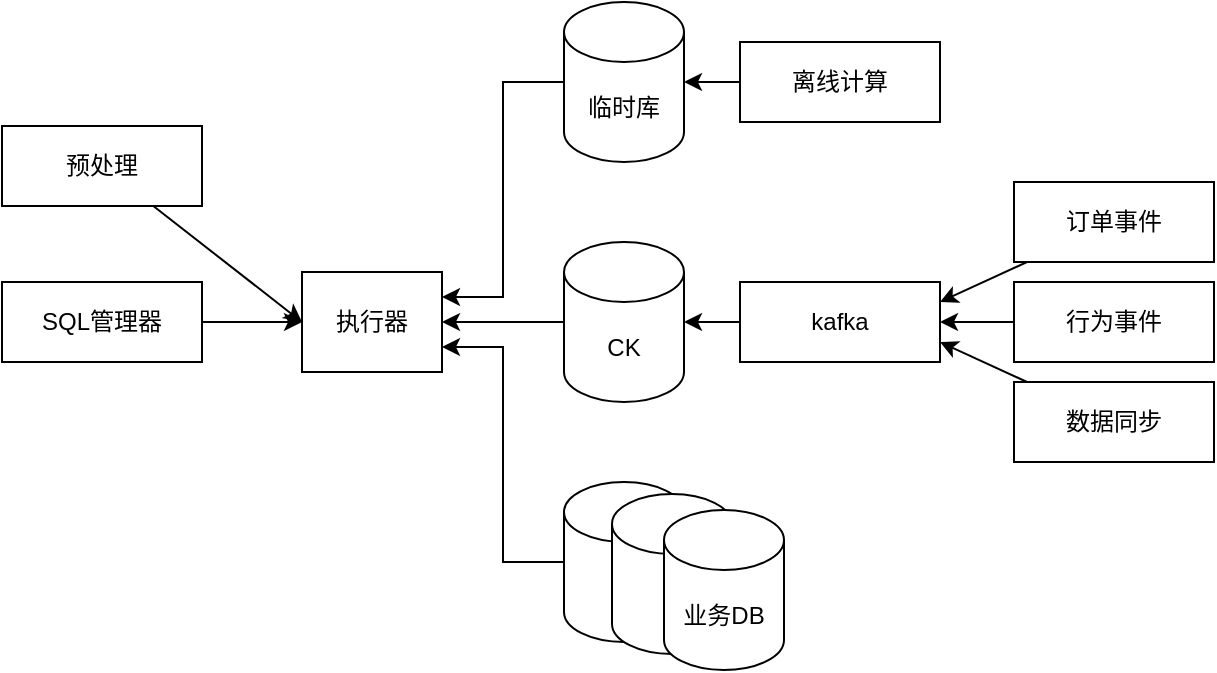 <mxfile version="17.2.4" type="github">
  <diagram id="J9gbOuOgg6OHcFbdHNDi" name="第 1 页">
    <mxGraphModel dx="946" dy="569" grid="0" gridSize="10" guides="1" tooltips="1" connect="1" arrows="1" fold="1" page="0" pageScale="1" pageWidth="827" pageHeight="1169" math="0" shadow="0">
      <root>
        <mxCell id="0" />
        <mxCell id="1" parent="0" />
        <mxCell id="0Ci0Uz99gbHuSnvOUkY4-22" style="edgeStyle=orthogonalEdgeStyle;rounded=0;orthogonalLoop=1;jettySize=auto;html=1;entryX=1;entryY=0.75;entryDx=0;entryDy=0;" edge="1" parent="1" source="0Ci0Uz99gbHuSnvOUkY4-1" target="0Ci0Uz99gbHuSnvOUkY4-19">
          <mxGeometry relative="1" as="geometry" />
        </mxCell>
        <mxCell id="0Ci0Uz99gbHuSnvOUkY4-1" value="" style="shape=cylinder3;whiteSpace=wrap;html=1;boundedLbl=1;backgroundOutline=1;size=15;" vertex="1" parent="1">
          <mxGeometry x="411" y="280" width="60" height="80" as="geometry" />
        </mxCell>
        <mxCell id="0Ci0Uz99gbHuSnvOUkY4-2" value="" style="shape=cylinder3;whiteSpace=wrap;html=1;boundedLbl=1;backgroundOutline=1;size=15;" vertex="1" parent="1">
          <mxGeometry x="435" y="286" width="60" height="80" as="geometry" />
        </mxCell>
        <mxCell id="0Ci0Uz99gbHuSnvOUkY4-3" value="业务DB" style="shape=cylinder3;whiteSpace=wrap;html=1;boundedLbl=1;backgroundOutline=1;size=15;" vertex="1" parent="1">
          <mxGeometry x="461" y="294" width="60" height="80" as="geometry" />
        </mxCell>
        <mxCell id="0Ci0Uz99gbHuSnvOUkY4-20" style="edgeStyle=orthogonalEdgeStyle;rounded=0;orthogonalLoop=1;jettySize=auto;html=1;entryX=1;entryY=0.5;entryDx=0;entryDy=0;" edge="1" parent="1" source="0Ci0Uz99gbHuSnvOUkY4-4" target="0Ci0Uz99gbHuSnvOUkY4-19">
          <mxGeometry relative="1" as="geometry" />
        </mxCell>
        <mxCell id="0Ci0Uz99gbHuSnvOUkY4-4" value="CK" style="shape=cylinder3;whiteSpace=wrap;html=1;boundedLbl=1;backgroundOutline=1;size=15;" vertex="1" parent="1">
          <mxGeometry x="411" y="160" width="60" height="80" as="geometry" />
        </mxCell>
        <mxCell id="0Ci0Uz99gbHuSnvOUkY4-21" style="edgeStyle=orthogonalEdgeStyle;rounded=0;orthogonalLoop=1;jettySize=auto;html=1;entryX=1;entryY=0.25;entryDx=0;entryDy=0;" edge="1" parent="1" source="0Ci0Uz99gbHuSnvOUkY4-5" target="0Ci0Uz99gbHuSnvOUkY4-19">
          <mxGeometry relative="1" as="geometry" />
        </mxCell>
        <mxCell id="0Ci0Uz99gbHuSnvOUkY4-5" value="临时库" style="shape=cylinder3;whiteSpace=wrap;html=1;boundedLbl=1;backgroundOutline=1;size=15;" vertex="1" parent="1">
          <mxGeometry x="411" y="40" width="60" height="80" as="geometry" />
        </mxCell>
        <mxCell id="0Ci0Uz99gbHuSnvOUkY4-7" style="edgeStyle=orthogonalEdgeStyle;rounded=0;orthogonalLoop=1;jettySize=auto;html=1;entryX=1;entryY=0.5;entryDx=0;entryDy=0;entryPerimeter=0;exitX=0;exitY=0.5;exitDx=0;exitDy=0;" edge="1" parent="1" source="0Ci0Uz99gbHuSnvOUkY4-10" target="0Ci0Uz99gbHuSnvOUkY4-5">
          <mxGeometry relative="1" as="geometry">
            <mxPoint x="540" y="80" as="sourcePoint" />
          </mxGeometry>
        </mxCell>
        <mxCell id="0Ci0Uz99gbHuSnvOUkY4-9" style="edgeStyle=orthogonalEdgeStyle;rounded=0;orthogonalLoop=1;jettySize=auto;html=1;entryX=1;entryY=0.5;entryDx=0;entryDy=0;entryPerimeter=0;" edge="1" parent="1" source="0Ci0Uz99gbHuSnvOUkY4-8" target="0Ci0Uz99gbHuSnvOUkY4-4">
          <mxGeometry relative="1" as="geometry" />
        </mxCell>
        <mxCell id="0Ci0Uz99gbHuSnvOUkY4-8" value="kafka" style="rounded=0;whiteSpace=wrap;html=1;" vertex="1" parent="1">
          <mxGeometry x="499" y="180" width="100" height="40" as="geometry" />
        </mxCell>
        <mxCell id="0Ci0Uz99gbHuSnvOUkY4-10" value="离线计算" style="rounded=0;whiteSpace=wrap;html=1;" vertex="1" parent="1">
          <mxGeometry x="499" y="60" width="100" height="40" as="geometry" />
        </mxCell>
        <mxCell id="0Ci0Uz99gbHuSnvOUkY4-14" style="rounded=0;orthogonalLoop=1;jettySize=auto;html=1;entryX=1;entryY=0.25;entryDx=0;entryDy=0;" edge="1" parent="1" source="0Ci0Uz99gbHuSnvOUkY4-13" target="0Ci0Uz99gbHuSnvOUkY4-8">
          <mxGeometry relative="1" as="geometry" />
        </mxCell>
        <mxCell id="0Ci0Uz99gbHuSnvOUkY4-13" value="订单事件" style="rounded=0;whiteSpace=wrap;html=1;" vertex="1" parent="1">
          <mxGeometry x="636" y="130" width="100" height="40" as="geometry" />
        </mxCell>
        <mxCell id="0Ci0Uz99gbHuSnvOUkY4-16" style="edgeStyle=orthogonalEdgeStyle;rounded=0;orthogonalLoop=1;jettySize=auto;html=1;entryX=1;entryY=0.5;entryDx=0;entryDy=0;" edge="1" parent="1" source="0Ci0Uz99gbHuSnvOUkY4-15" target="0Ci0Uz99gbHuSnvOUkY4-8">
          <mxGeometry relative="1" as="geometry" />
        </mxCell>
        <mxCell id="0Ci0Uz99gbHuSnvOUkY4-15" value="行为事件" style="rounded=0;whiteSpace=wrap;html=1;" vertex="1" parent="1">
          <mxGeometry x="636" y="180" width="100" height="40" as="geometry" />
        </mxCell>
        <mxCell id="0Ci0Uz99gbHuSnvOUkY4-18" style="rounded=0;orthogonalLoop=1;jettySize=auto;html=1;entryX=1;entryY=0.75;entryDx=0;entryDy=0;" edge="1" parent="1" source="0Ci0Uz99gbHuSnvOUkY4-17" target="0Ci0Uz99gbHuSnvOUkY4-8">
          <mxGeometry relative="1" as="geometry" />
        </mxCell>
        <mxCell id="0Ci0Uz99gbHuSnvOUkY4-17" value="数据同步" style="rounded=0;whiteSpace=wrap;html=1;" vertex="1" parent="1">
          <mxGeometry x="636" y="230" width="100" height="40" as="geometry" />
        </mxCell>
        <mxCell id="0Ci0Uz99gbHuSnvOUkY4-19" value="执行器" style="rounded=0;whiteSpace=wrap;html=1;" vertex="1" parent="1">
          <mxGeometry x="280" y="175" width="70" height="50" as="geometry" />
        </mxCell>
        <mxCell id="0Ci0Uz99gbHuSnvOUkY4-30" style="edgeStyle=none;rounded=0;orthogonalLoop=1;jettySize=auto;html=1;entryX=0;entryY=0.5;entryDx=0;entryDy=0;" edge="1" parent="1" source="0Ci0Uz99gbHuSnvOUkY4-26" target="0Ci0Uz99gbHuSnvOUkY4-19">
          <mxGeometry relative="1" as="geometry" />
        </mxCell>
        <mxCell id="0Ci0Uz99gbHuSnvOUkY4-26" value="SQL管理器" style="rounded=0;whiteSpace=wrap;html=1;" vertex="1" parent="1">
          <mxGeometry x="130" y="180" width="100" height="40" as="geometry" />
        </mxCell>
        <mxCell id="0Ci0Uz99gbHuSnvOUkY4-32" style="edgeStyle=none;rounded=0;orthogonalLoop=1;jettySize=auto;html=1;entryX=0;entryY=0.5;entryDx=0;entryDy=0;" edge="1" parent="1" source="0Ci0Uz99gbHuSnvOUkY4-28" target="0Ci0Uz99gbHuSnvOUkY4-19">
          <mxGeometry relative="1" as="geometry" />
        </mxCell>
        <mxCell id="0Ci0Uz99gbHuSnvOUkY4-28" value="预处理" style="rounded=0;whiteSpace=wrap;html=1;" vertex="1" parent="1">
          <mxGeometry x="130" y="102" width="100" height="40" as="geometry" />
        </mxCell>
      </root>
    </mxGraphModel>
  </diagram>
</mxfile>
